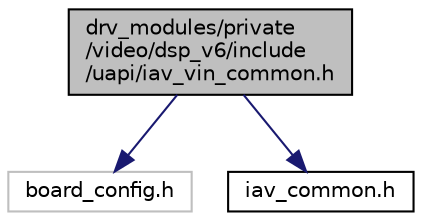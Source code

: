 digraph "drv_modules/private/video/dsp_v6/include/uapi/iav_vin_common.h"
{
 // INTERACTIVE_SVG=YES
 // LATEX_PDF_SIZE
  bgcolor="transparent";
  edge [fontname="Helvetica",fontsize="10",labelfontname="Helvetica",labelfontsize="10"];
  node [fontname="Helvetica",fontsize="10",shape=record];
  Node1 [label="drv_modules/private\l/video/dsp_v6/include\l/uapi/iav_vin_common.h",height=0.2,width=0.4,color="black", fillcolor="grey75", style="filled", fontcolor="black",tooltip="This file defines IAV Video Input Configuration structures."];
  Node1 -> Node2 [color="midnightblue",fontsize="10",style="solid",fontname="Helvetica"];
  Node2 [label="board_config.h",height=0.2,width=0.4,color="grey75",tooltip=" "];
  Node1 -> Node3 [color="midnightblue",fontsize="10",style="solid",fontname="Helvetica"];
  Node3 [label="iav_common.h",height=0.2,width=0.4,color="black",URL="$d9/da5/iav__common_8h.html",tooltip="This file defines common enumerations used in all IAV driver and header files."];
}
